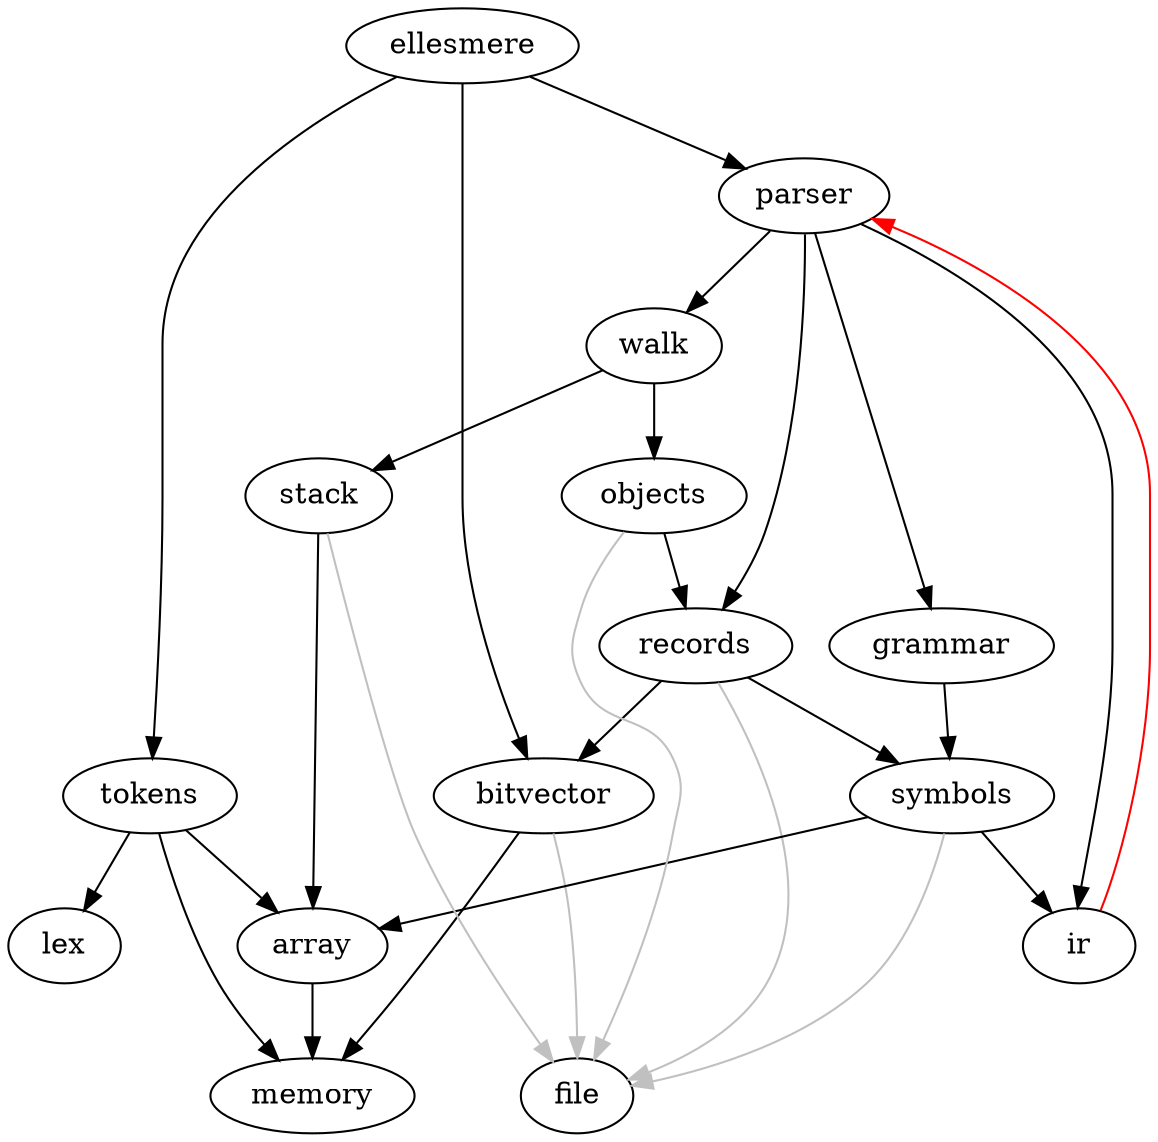 
digraph "Module dependencies" {
	ellesmere [ rank=source ]
	array      -> memory
	bitvector  -> memory
	tokens     -> memory
	records    -> symbols
	records    -> bitvector
	objects    -> records
	parser     -> walk
	parser     -> records
	ellesmere  -> parser
	ellesmere  -> tokens
	ellesmere  -> bitvector
	stack      -> array
	symbols    -> array
	tokens     -> array
	grammar    -> symbols
	parser     -> grammar
	parser     -> ir  // OMIT
	tokens     -> lex
	symbols    -> ir  // OMIT: Is this one ok?
	walk       -> objects
	walk       -> stack

	//symbols    -> objects [ color=blue weight=0 ]  // OMIT: objects.c should manage the tokens, not symbols.c

	// Bad dependencies
	ir         -> parser  [ color=red  weight=0 ]  // OMIT: This should be in its own file

	// Everything seems to depend on file
	bitvector  -> file    [ color=grey weight=0 ]
	objects    -> file    [ color=grey weight=0 ]
	records    -> file    [ color=grey weight=0 ]
	stack      -> file    [ color=grey weight=0 ]
	symbols    -> file    [ color=grey weight=0 ]
}

